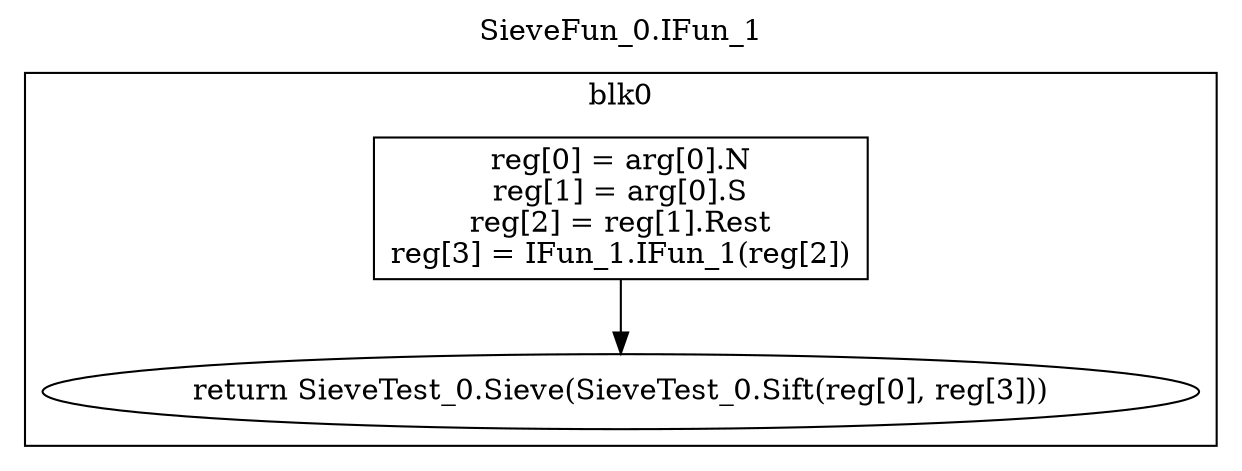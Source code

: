 digraph {
  rankdir=TB;
  b0_l0 -> b0_ret
  b0_l0 [label="reg[0] = arg[0].N\nreg[1] = arg[0].S\nreg[2] = reg[1].Rest\nreg[3] = IFun_1.IFun_1(reg[2])\n", shape=box]
  b0_ret [label="return SieveTest_0.Sieve(SieveTest_0.Sift(reg[0], reg[3]))"]
  subgraph cluster_b0 {
    label = "blk0";
    b0_l0;
    b0_ret;
  }
  labelloc="t"
  label="SieveFun_0.IFun_1"
}